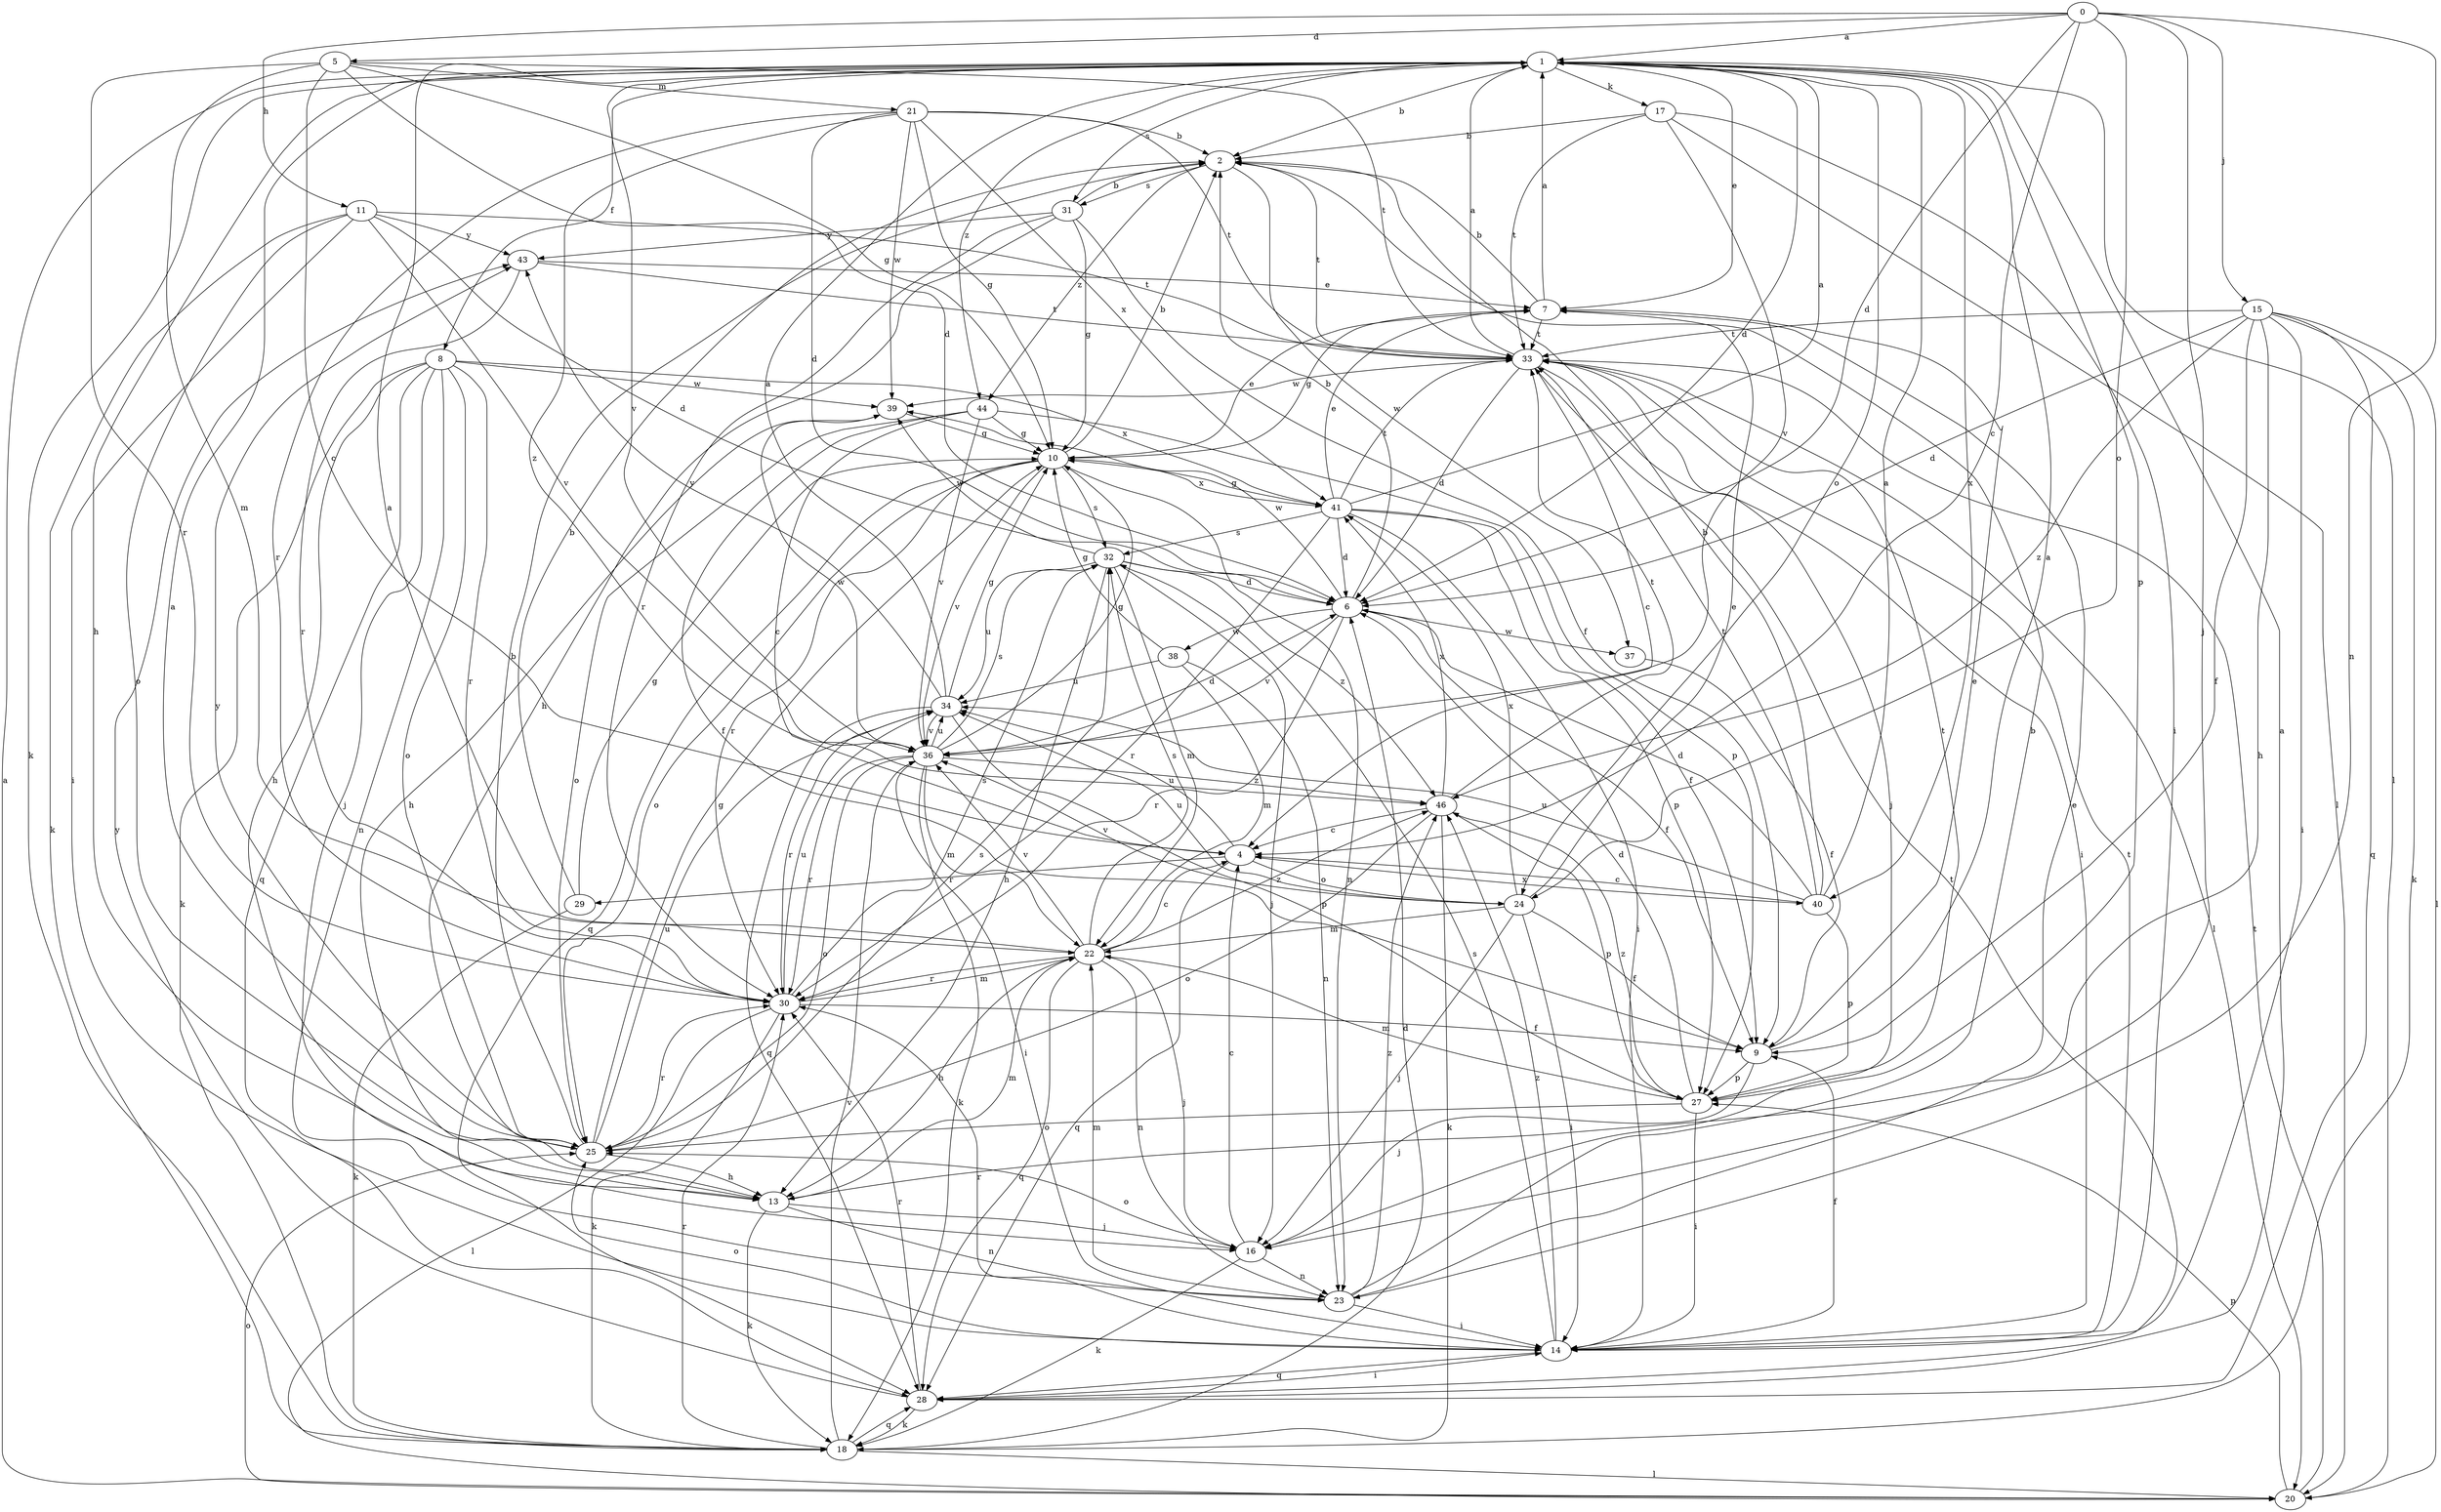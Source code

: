 strict digraph  {
0;
1;
2;
4;
5;
6;
7;
8;
9;
10;
11;
13;
14;
15;
16;
17;
18;
20;
21;
22;
23;
24;
25;
27;
28;
29;
30;
31;
32;
33;
34;
36;
37;
38;
39;
40;
41;
43;
44;
46;
0 -> 1  [label=a];
0 -> 4  [label=c];
0 -> 5  [label=d];
0 -> 6  [label=d];
0 -> 11  [label=h];
0 -> 15  [label=j];
0 -> 16  [label=j];
0 -> 23  [label=n];
0 -> 24  [label=o];
1 -> 2  [label=b];
1 -> 6  [label=d];
1 -> 7  [label=e];
1 -> 8  [label=f];
1 -> 13  [label=h];
1 -> 17  [label=k];
1 -> 18  [label=k];
1 -> 20  [label=l];
1 -> 24  [label=o];
1 -> 27  [label=p];
1 -> 31  [label=s];
1 -> 36  [label=v];
1 -> 40  [label=x];
1 -> 44  [label=z];
2 -> 31  [label=s];
2 -> 33  [label=t];
2 -> 37  [label=w];
2 -> 44  [label=z];
4 -> 24  [label=o];
4 -> 28  [label=q];
4 -> 29  [label=r];
4 -> 34  [label=u];
4 -> 40  [label=x];
5 -> 4  [label=c];
5 -> 6  [label=d];
5 -> 10  [label=g];
5 -> 21  [label=m];
5 -> 22  [label=m];
5 -> 30  [label=r];
5 -> 33  [label=t];
6 -> 2  [label=b];
6 -> 9  [label=f];
6 -> 30  [label=r];
6 -> 36  [label=v];
6 -> 37  [label=w];
6 -> 38  [label=w];
6 -> 39  [label=w];
7 -> 1  [label=a];
7 -> 2  [label=b];
7 -> 10  [label=g];
7 -> 33  [label=t];
8 -> 13  [label=h];
8 -> 16  [label=j];
8 -> 18  [label=k];
8 -> 23  [label=n];
8 -> 25  [label=o];
8 -> 28  [label=q];
8 -> 30  [label=r];
8 -> 39  [label=w];
8 -> 41  [label=x];
9 -> 1  [label=a];
9 -> 7  [label=e];
9 -> 16  [label=j];
9 -> 27  [label=p];
10 -> 2  [label=b];
10 -> 7  [label=e];
10 -> 23  [label=n];
10 -> 25  [label=o];
10 -> 28  [label=q];
10 -> 30  [label=r];
10 -> 32  [label=s];
10 -> 36  [label=v];
10 -> 41  [label=x];
11 -> 6  [label=d];
11 -> 14  [label=i];
11 -> 18  [label=k];
11 -> 25  [label=o];
11 -> 33  [label=t];
11 -> 36  [label=v];
11 -> 43  [label=y];
13 -> 16  [label=j];
13 -> 18  [label=k];
13 -> 22  [label=m];
13 -> 23  [label=n];
14 -> 9  [label=f];
14 -> 25  [label=o];
14 -> 28  [label=q];
14 -> 30  [label=r];
14 -> 32  [label=s];
14 -> 33  [label=t];
14 -> 46  [label=z];
15 -> 6  [label=d];
15 -> 9  [label=f];
15 -> 13  [label=h];
15 -> 14  [label=i];
15 -> 18  [label=k];
15 -> 20  [label=l];
15 -> 28  [label=q];
15 -> 33  [label=t];
15 -> 46  [label=z];
16 -> 4  [label=c];
16 -> 18  [label=k];
16 -> 23  [label=n];
16 -> 25  [label=o];
17 -> 2  [label=b];
17 -> 14  [label=i];
17 -> 20  [label=l];
17 -> 33  [label=t];
17 -> 36  [label=v];
18 -> 6  [label=d];
18 -> 20  [label=l];
18 -> 28  [label=q];
18 -> 30  [label=r];
18 -> 36  [label=v];
20 -> 1  [label=a];
20 -> 25  [label=o];
20 -> 27  [label=p];
20 -> 33  [label=t];
21 -> 2  [label=b];
21 -> 6  [label=d];
21 -> 10  [label=g];
21 -> 30  [label=r];
21 -> 33  [label=t];
21 -> 39  [label=w];
21 -> 41  [label=x];
21 -> 46  [label=z];
22 -> 1  [label=a];
22 -> 4  [label=c];
22 -> 13  [label=h];
22 -> 16  [label=j];
22 -> 23  [label=n];
22 -> 28  [label=q];
22 -> 30  [label=r];
22 -> 32  [label=s];
22 -> 36  [label=v];
22 -> 46  [label=z];
23 -> 2  [label=b];
23 -> 7  [label=e];
23 -> 14  [label=i];
23 -> 22  [label=m];
23 -> 46  [label=z];
24 -> 7  [label=e];
24 -> 9  [label=f];
24 -> 14  [label=i];
24 -> 16  [label=j];
24 -> 22  [label=m];
24 -> 34  [label=u];
24 -> 36  [label=v];
24 -> 41  [label=x];
25 -> 1  [label=a];
25 -> 2  [label=b];
25 -> 10  [label=g];
25 -> 13  [label=h];
25 -> 30  [label=r];
25 -> 32  [label=s];
25 -> 34  [label=u];
25 -> 43  [label=y];
27 -> 6  [label=d];
27 -> 14  [label=i];
27 -> 22  [label=m];
27 -> 25  [label=o];
27 -> 33  [label=t];
27 -> 46  [label=z];
28 -> 1  [label=a];
28 -> 14  [label=i];
28 -> 18  [label=k];
28 -> 30  [label=r];
28 -> 33  [label=t];
28 -> 43  [label=y];
29 -> 2  [label=b];
29 -> 10  [label=g];
29 -> 18  [label=k];
30 -> 9  [label=f];
30 -> 18  [label=k];
30 -> 20  [label=l];
30 -> 22  [label=m];
30 -> 32  [label=s];
30 -> 34  [label=u];
31 -> 2  [label=b];
31 -> 9  [label=f];
31 -> 10  [label=g];
31 -> 13  [label=h];
31 -> 30  [label=r];
31 -> 43  [label=y];
32 -> 6  [label=d];
32 -> 13  [label=h];
32 -> 16  [label=j];
32 -> 22  [label=m];
32 -> 34  [label=u];
32 -> 39  [label=w];
32 -> 46  [label=z];
33 -> 1  [label=a];
33 -> 4  [label=c];
33 -> 6  [label=d];
33 -> 14  [label=i];
33 -> 16  [label=j];
33 -> 20  [label=l];
33 -> 39  [label=w];
34 -> 1  [label=a];
34 -> 10  [label=g];
34 -> 27  [label=p];
34 -> 28  [label=q];
34 -> 30  [label=r];
34 -> 36  [label=v];
34 -> 43  [label=y];
36 -> 6  [label=d];
36 -> 10  [label=g];
36 -> 14  [label=i];
36 -> 18  [label=k];
36 -> 22  [label=m];
36 -> 25  [label=o];
36 -> 30  [label=r];
36 -> 32  [label=s];
36 -> 34  [label=u];
36 -> 39  [label=w];
36 -> 46  [label=z];
37 -> 9  [label=f];
38 -> 10  [label=g];
38 -> 22  [label=m];
38 -> 23  [label=n];
38 -> 34  [label=u];
39 -> 10  [label=g];
39 -> 13  [label=h];
40 -> 1  [label=a];
40 -> 2  [label=b];
40 -> 4  [label=c];
40 -> 6  [label=d];
40 -> 27  [label=p];
40 -> 33  [label=t];
40 -> 34  [label=u];
41 -> 1  [label=a];
41 -> 6  [label=d];
41 -> 7  [label=e];
41 -> 9  [label=f];
41 -> 10  [label=g];
41 -> 14  [label=i];
41 -> 27  [label=p];
41 -> 30  [label=r];
41 -> 32  [label=s];
41 -> 33  [label=t];
43 -> 7  [label=e];
43 -> 30  [label=r];
43 -> 33  [label=t];
44 -> 4  [label=c];
44 -> 9  [label=f];
44 -> 10  [label=g];
44 -> 25  [label=o];
44 -> 27  [label=p];
44 -> 36  [label=v];
46 -> 4  [label=c];
46 -> 18  [label=k];
46 -> 25  [label=o];
46 -> 27  [label=p];
46 -> 33  [label=t];
46 -> 41  [label=x];
}
